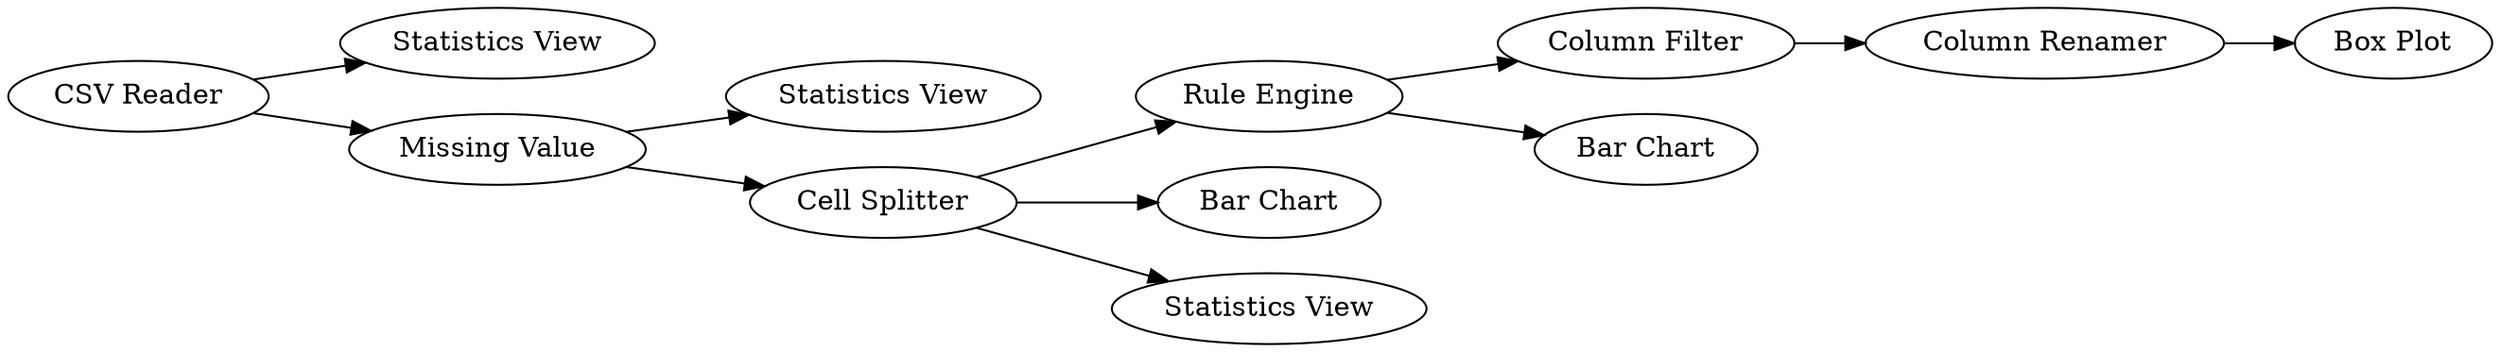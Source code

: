 digraph {
	"-9151820792849154189_36" [label="Rule Engine"]
	"-9151820792849154189_38" [label="Column Filter"]
	"-9151820792849154189_1" [label="CSV Reader"]
	"-9151820792849154189_32" [label="Statistics View"]
	"-9151820792849154189_40" [label="Column Renamer"]
	"-9151820792849154189_19" [label="Statistics View"]
	"-9151820792849154189_35" [label="Bar Chart"]
	"-9151820792849154189_34" [label="Statistics View"]
	"-9151820792849154189_31" [label="Missing Value"]
	"-9151820792849154189_37" [label="Bar Chart"]
	"-9151820792849154189_33" [label="Cell Splitter"]
	"-9151820792849154189_41" [label="Box Plot"]
	"-9151820792849154189_36" -> "-9151820792849154189_38"
	"-9151820792849154189_33" -> "-9151820792849154189_34"
	"-9151820792849154189_40" -> "-9151820792849154189_41"
	"-9151820792849154189_38" -> "-9151820792849154189_40"
	"-9151820792849154189_1" -> "-9151820792849154189_31"
	"-9151820792849154189_1" -> "-9151820792849154189_19"
	"-9151820792849154189_33" -> "-9151820792849154189_36"
	"-9151820792849154189_33" -> "-9151820792849154189_35"
	"-9151820792849154189_36" -> "-9151820792849154189_37"
	"-9151820792849154189_31" -> "-9151820792849154189_33"
	"-9151820792849154189_31" -> "-9151820792849154189_32"
	rankdir=LR
}
